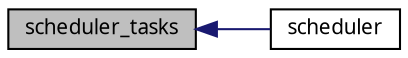 digraph G
{
  edge [fontname="FreeSans.ttf",fontsize=10,labelfontname="FreeSans.ttf",labelfontsize=10];
  node [fontname="FreeSans.ttf",fontsize=10,shape=record];
  rankdir=LR;
  Node1 [label="scheduler_tasks",height=0.2,width=0.4,color="black", fillcolor="grey75", style="filled" fontcolor="black"];
  Node1 -> Node2 [dir=back,color="midnightblue",fontsize=10,style="solid",fontname="FreeSans.ttf"];
  Node2 [label="scheduler",height=0.2,width=0.4,color="black", fillcolor="white", style="filled",URL="$a00046.html#9fa00b0be5d3c4781048861e2506eb63",tooltip="Init &amp; run the scheduler."];
}
